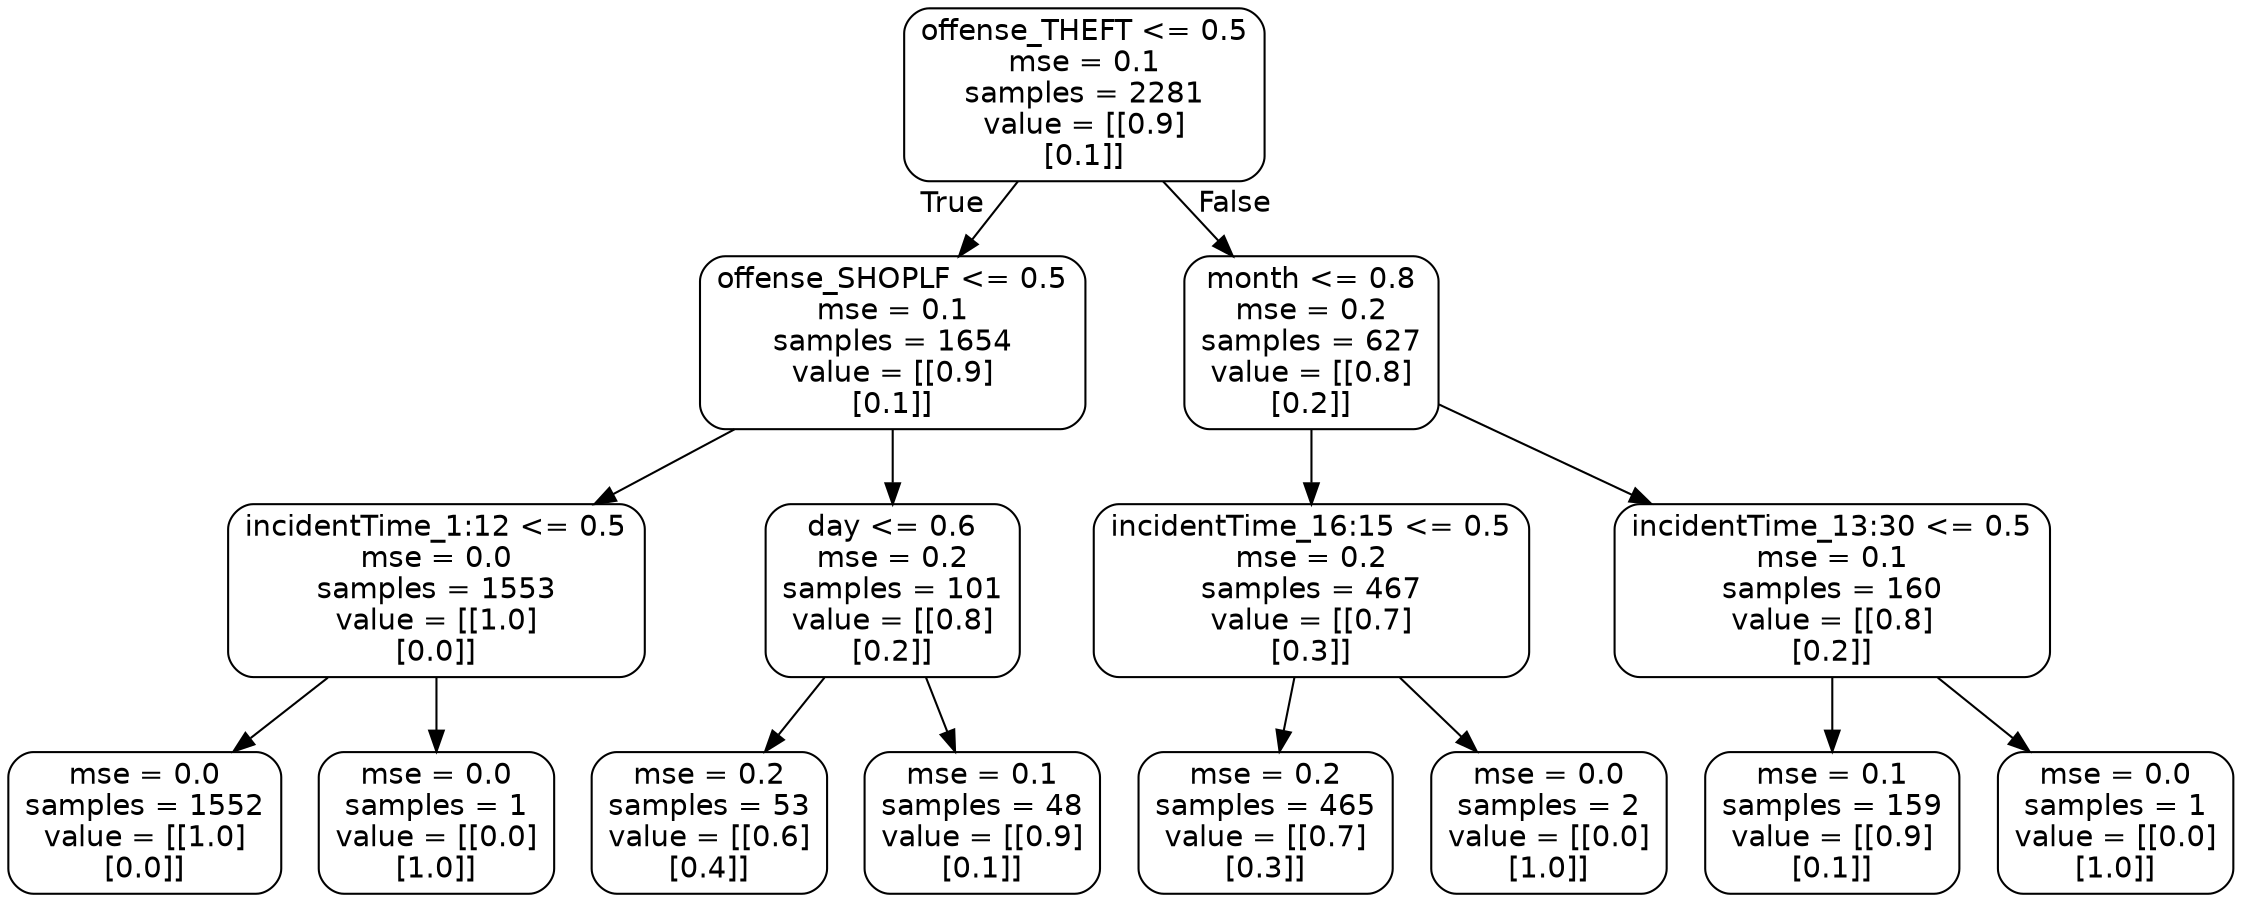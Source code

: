 digraph Tree {
node [shape=box, style="rounded", color="black", fontname=helvetica] ;
edge [fontname=helvetica] ;
0 [label="offense_THEFT <= 0.5\nmse = 0.1\nsamples = 2281\nvalue = [[0.9]\n[0.1]]"] ;
1 [label="offense_SHOPLF <= 0.5\nmse = 0.1\nsamples = 1654\nvalue = [[0.9]\n[0.1]]"] ;
0 -> 1 [labeldistance=2.5, labelangle=45, headlabel="True"] ;
2 [label="incidentTime_1:12 <= 0.5\nmse = 0.0\nsamples = 1553\nvalue = [[1.0]\n[0.0]]"] ;
1 -> 2 ;
3 [label="mse = 0.0\nsamples = 1552\nvalue = [[1.0]\n[0.0]]"] ;
2 -> 3 ;
4 [label="mse = 0.0\nsamples = 1\nvalue = [[0.0]\n[1.0]]"] ;
2 -> 4 ;
5 [label="day <= 0.6\nmse = 0.2\nsamples = 101\nvalue = [[0.8]\n[0.2]]"] ;
1 -> 5 ;
6 [label="mse = 0.2\nsamples = 53\nvalue = [[0.6]\n[0.4]]"] ;
5 -> 6 ;
7 [label="mse = 0.1\nsamples = 48\nvalue = [[0.9]\n[0.1]]"] ;
5 -> 7 ;
8 [label="month <= 0.8\nmse = 0.2\nsamples = 627\nvalue = [[0.8]\n[0.2]]"] ;
0 -> 8 [labeldistance=2.5, labelangle=-45, headlabel="False"] ;
9 [label="incidentTime_16:15 <= 0.5\nmse = 0.2\nsamples = 467\nvalue = [[0.7]\n[0.3]]"] ;
8 -> 9 ;
10 [label="mse = 0.2\nsamples = 465\nvalue = [[0.7]\n[0.3]]"] ;
9 -> 10 ;
11 [label="mse = 0.0\nsamples = 2\nvalue = [[0.0]\n[1.0]]"] ;
9 -> 11 ;
12 [label="incidentTime_13:30 <= 0.5\nmse = 0.1\nsamples = 160\nvalue = [[0.8]\n[0.2]]"] ;
8 -> 12 ;
13 [label="mse = 0.1\nsamples = 159\nvalue = [[0.9]\n[0.1]]"] ;
12 -> 13 ;
14 [label="mse = 0.0\nsamples = 1\nvalue = [[0.0]\n[1.0]]"] ;
12 -> 14 ;
}